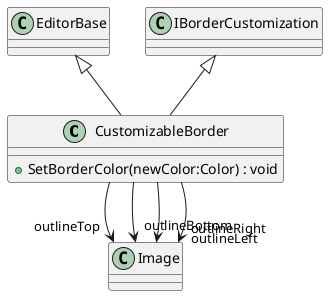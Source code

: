 @startuml
class CustomizableBorder {
    + SetBorderColor(newColor:Color) : void
}
EditorBase <|-- CustomizableBorder
IBorderCustomization <|-- CustomizableBorder
CustomizableBorder --> "outlineTop" Image
CustomizableBorder --> "outlineBottom" Image
CustomizableBorder --> "outlineLeft" Image
CustomizableBorder --> "outlineRight" Image
@enduml
